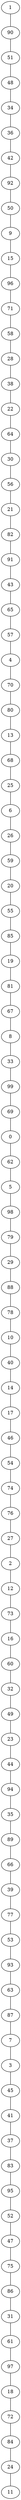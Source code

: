 strict graph G {
1;
90;
51;
48;
34;
36;
42;
92;
50;
9;
15;
96;
71;
58;
28;
38;
22;
64;
30;
56;
21;
82;
91;
43;
65;
57;
4;
70;
80;
13;
68;
25;
6;
26;
59;
20;
55;
85;
19;
81;
67;
8;
33;
99;
69;
0;
62;
5;
98;
79;
29;
88;
78;
10;
40;
14;
17;
46;
54;
74;
76;
27;
2;
12;
73;
16;
60;
32;
49;
23;
44;
94;
35;
89;
66;
39;
77;
53;
93;
63;
87;
7;
3;
45;
41;
37;
83;
95;
52;
47;
75;
86;
31;
61;
97;
18;
72;
84;
24;
11;
63 -- 87;
88 -- 78;
93 -- 63;
31 -- 61;
57 -- 4;
47 -- 75;
9 -- 15;
69 -- 0;
92 -- 50;
53 -- 93;
65 -- 57;
51 -- 48;
35 -- 89;
61 -- 97;
58 -- 28;
99 -- 69;
43 -- 65;
33 -- 99;
70 -- 80;
44 -- 94;
80 -- 13;
73 -- 16;
15 -- 96;
90 -- 51;
32 -- 49;
20 -- 55;
98 -- 79;
75 -- 86;
12 -- 73;
14 -- 17;
54 -- 74;
95 -- 52;
3 -- 45;
45 -- 41;
23 -- 44;
2 -- 12;
96 -- 71;
85 -- 19;
29 -- 88;
77 -- 53;
71 -- 58;
6 -- 26;
40 -- 14;
82 -- 91;
83 -- 95;
19 -- 81;
26 -- 59;
27 -- 2;
84 -- 24;
86 -- 31;
50 -- 9;
46 -- 54;
22 -- 64;
62 -- 5;
60 -- 32;
16 -- 60;
52 -- 47;
59 -- 20;
41 -- 37;
94 -- 35;
66 -- 39;
25 -- 6;
37 -- 83;
55 -- 85;
74 -- 76;
81 -- 67;
64 -- 30;
49 -- 23;
4 -- 70;
1 -- 90;
67 -- 8;
21 -- 82;
56 -- 21;
13 -- 68;
76 -- 27;
30 -- 56;
18 -- 72;
91 -- 43;
68 -- 25;
97 -- 18;
42 -- 92;
79 -- 29;
38 -- 22;
48 -- 34;
24 -- 11;
89 -- 66;
7 -- 3;
72 -- 84;
39 -- 77;
5 -- 98;
87 -- 7;
36 -- 42;
8 -- 33;
34 -- 36;
28 -- 38;
78 -- 10;
17 -- 46;
0 -- 62;
10 -- 40;
}
